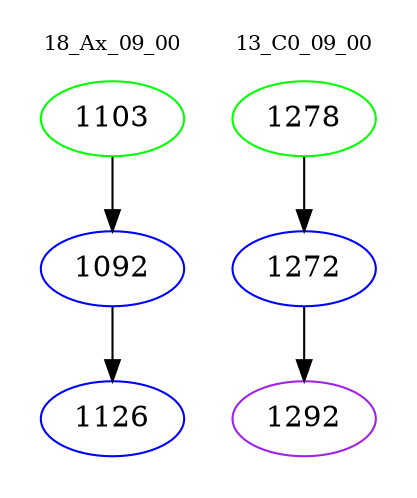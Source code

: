 digraph{
subgraph cluster_0 {
color = white
label = "18_Ax_09_00";
fontsize=10;
T0_1103 [label="1103", color="green"]
T0_1103 -> T0_1092 [color="black"]
T0_1092 [label="1092", color="blue"]
T0_1092 -> T0_1126 [color="black"]
T0_1126 [label="1126", color="blue"]
}
subgraph cluster_1 {
color = white
label = "13_C0_09_00";
fontsize=10;
T1_1278 [label="1278", color="green"]
T1_1278 -> T1_1272 [color="black"]
T1_1272 [label="1272", color="blue"]
T1_1272 -> T1_1292 [color="black"]
T1_1292 [label="1292", color="purple"]
}
}
